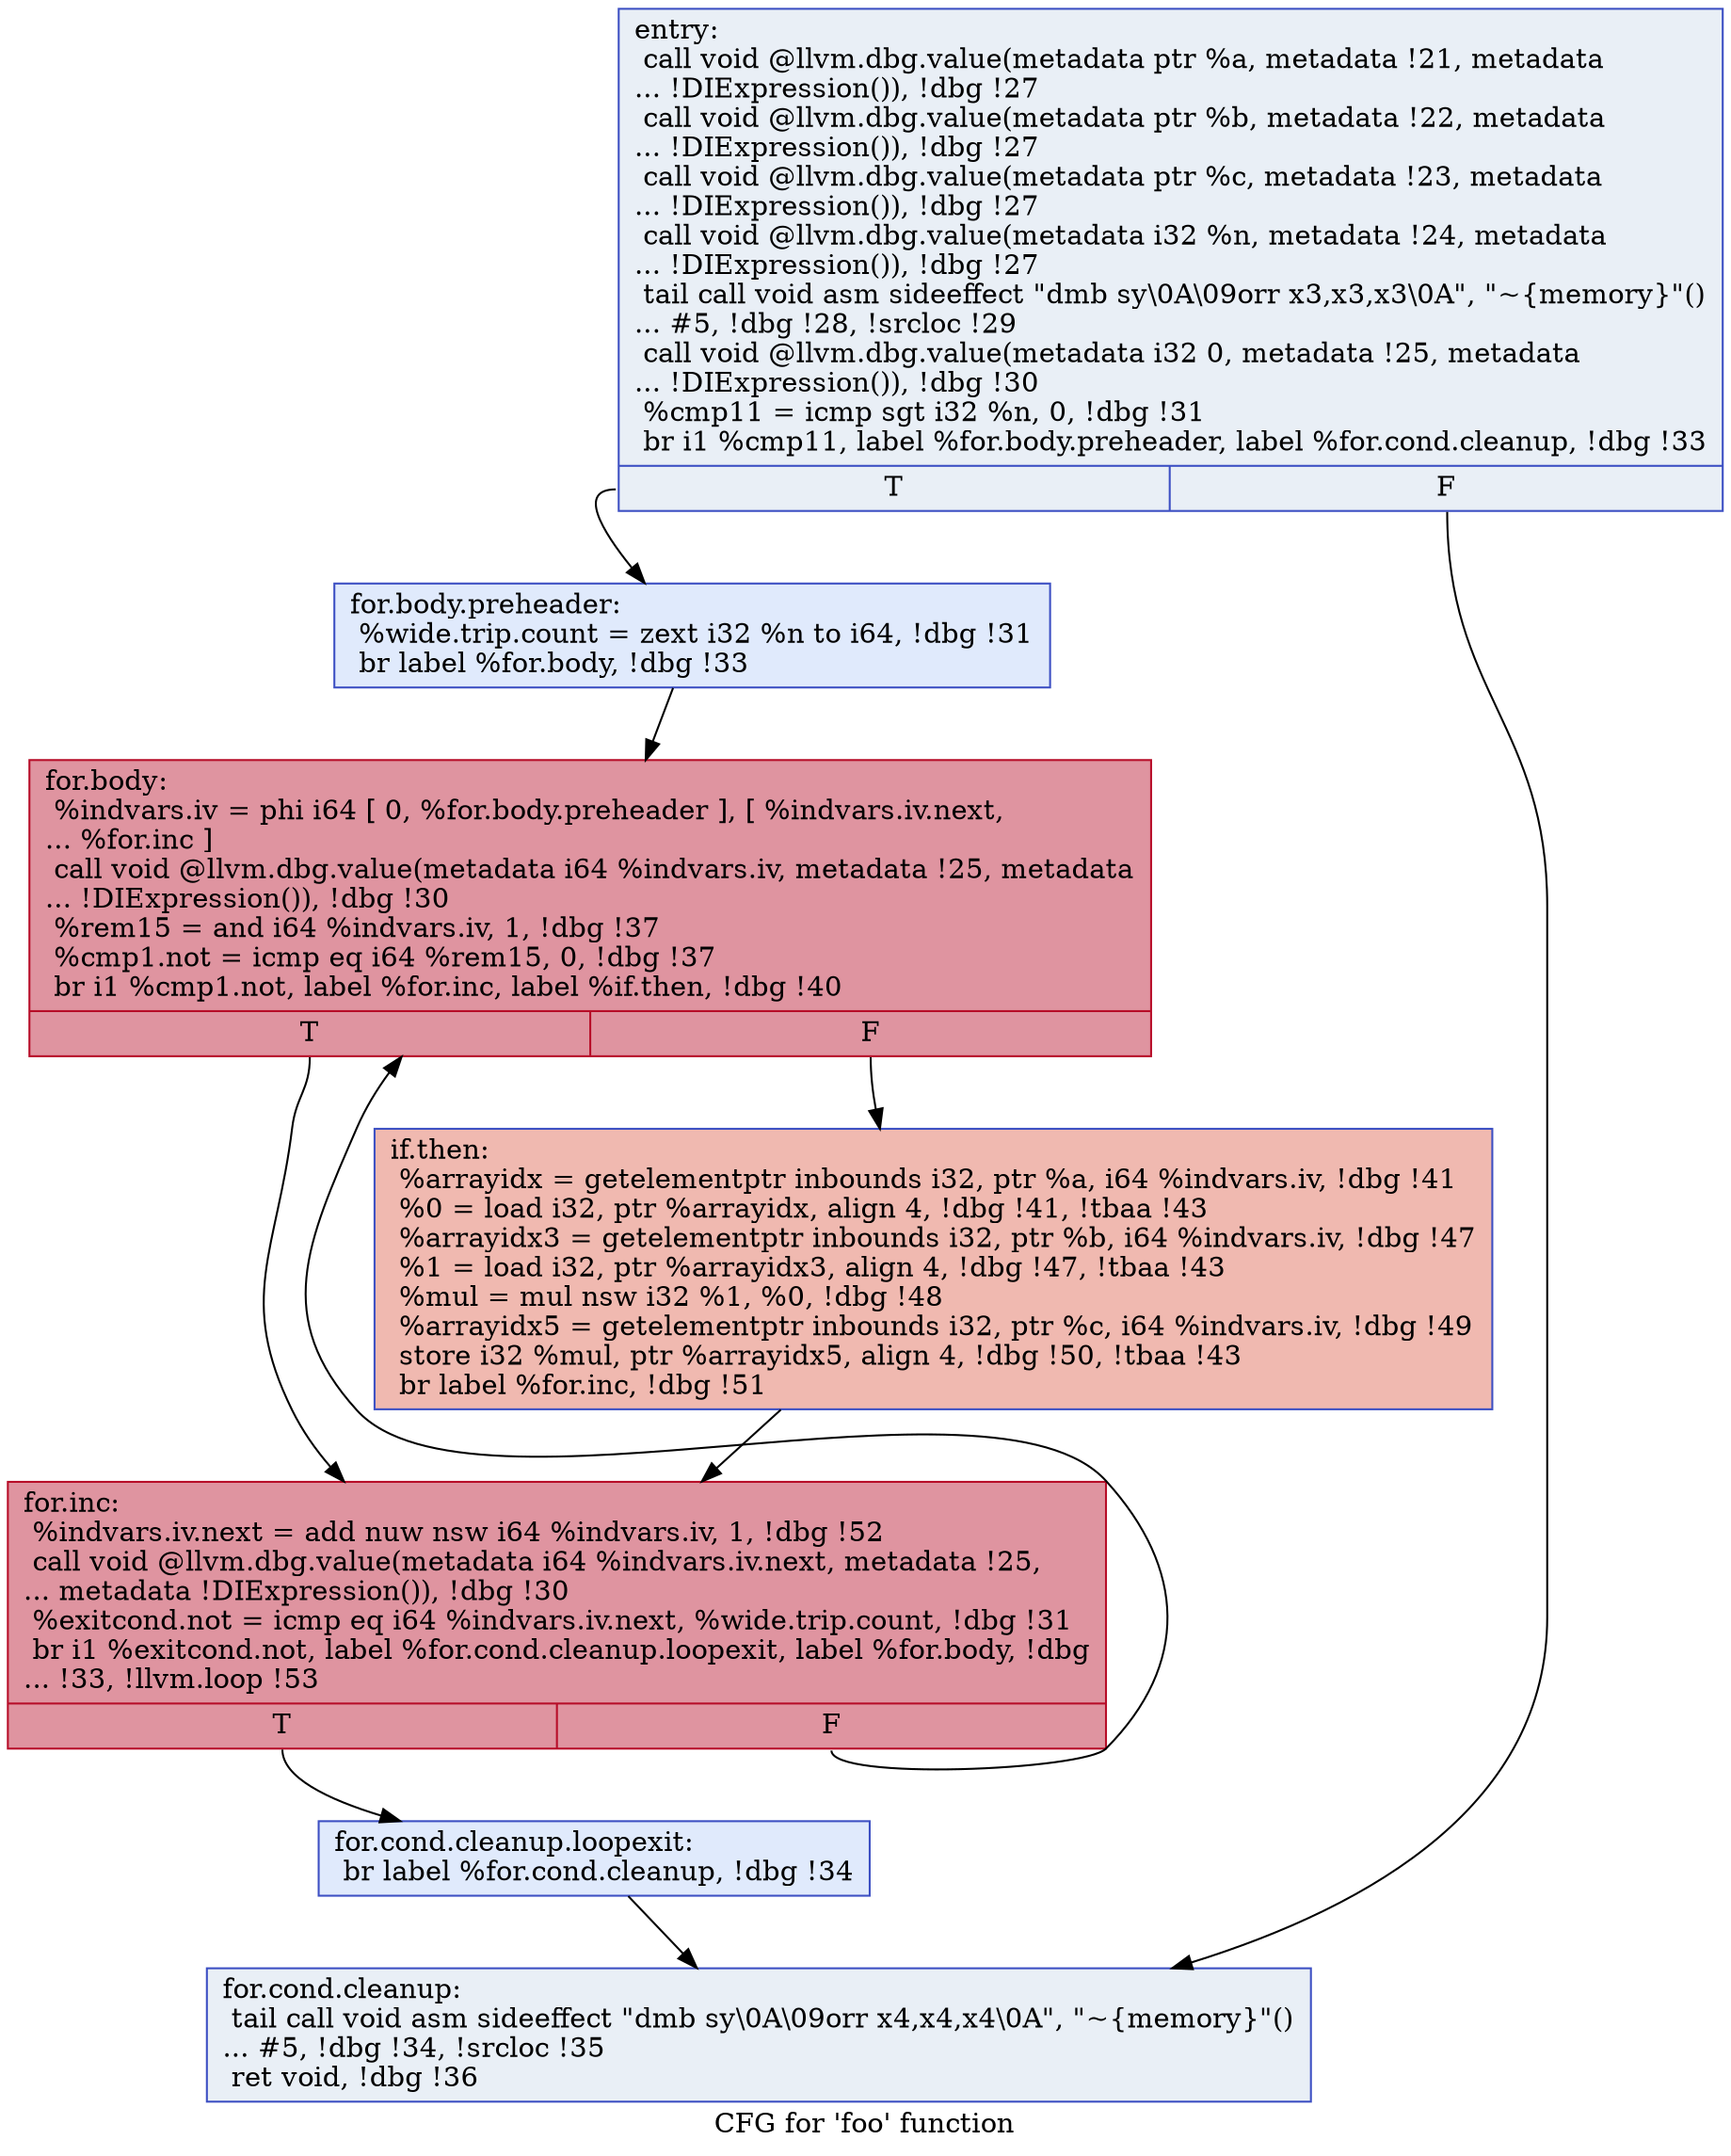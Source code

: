 digraph "CFG for 'foo' function" {
	label="CFG for 'foo' function";

	Node0x55c27cef8960 [shape=record,color="#3d50c3ff", style=filled, fillcolor="#cedaeb70",label="{entry:\l  call void @llvm.dbg.value(metadata ptr %a, metadata !21, metadata\l... !DIExpression()), !dbg !27\l  call void @llvm.dbg.value(metadata ptr %b, metadata !22, metadata\l... !DIExpression()), !dbg !27\l  call void @llvm.dbg.value(metadata ptr %c, metadata !23, metadata\l... !DIExpression()), !dbg !27\l  call void @llvm.dbg.value(metadata i32 %n, metadata !24, metadata\l... !DIExpression()), !dbg !27\l  tail call void asm sideeffect \"dmb sy\\0A\\09orr x3,x3,x3\\0A\", \"~\{memory\}\"()\l... #5, !dbg !28, !srcloc !29\l  call void @llvm.dbg.value(metadata i32 0, metadata !25, metadata\l... !DIExpression()), !dbg !30\l  %cmp11 = icmp sgt i32 %n, 0, !dbg !31\l  br i1 %cmp11, label %for.body.preheader, label %for.cond.cleanup, !dbg !33\l|{<s0>T|<s1>F}}"];
	Node0x55c27cef8960:s0 -> Node0x55c27cefbb80;
	Node0x55c27cef8960:s1 -> Node0x55c27cefbc20;
	Node0x55c27cefbb80 [shape=record,color="#3d50c3ff", style=filled, fillcolor="#b9d0f970",label="{for.body.preheader:                               \l  %wide.trip.count = zext i32 %n to i64, !dbg !31\l  br label %for.body, !dbg !33\l}"];
	Node0x55c27cefbb80 -> Node0x55c27cefc5b0;
	Node0x55c27cefccb0 [shape=record,color="#3d50c3ff", style=filled, fillcolor="#b9d0f970",label="{for.cond.cleanup.loopexit:                        \l  br label %for.cond.cleanup, !dbg !34\l}"];
	Node0x55c27cefccb0 -> Node0x55c27cefbc20;
	Node0x55c27cefbc20 [shape=record,color="#3d50c3ff", style=filled, fillcolor="#cedaeb70",label="{for.cond.cleanup:                                 \l  tail call void asm sideeffect \"dmb sy\\0A\\09orr x4,x4,x4\\0A\", \"~\{memory\}\"()\l... #5, !dbg !34, !srcloc !35\l  ret void, !dbg !36\l}"];
	Node0x55c27cefc5b0 [shape=record,color="#b70d28ff", style=filled, fillcolor="#b70d2870",label="{for.body:                                         \l  %indvars.iv = phi i64 [ 0, %for.body.preheader ], [ %indvars.iv.next,\l... %for.inc ]\l  call void @llvm.dbg.value(metadata i64 %indvars.iv, metadata !25, metadata\l... !DIExpression()), !dbg !30\l  %rem15 = and i64 %indvars.iv, 1, !dbg !37\l  %cmp1.not = icmp eq i64 %rem15, 0, !dbg !37\l  br i1 %cmp1.not, label %for.inc, label %if.then, !dbg !40\l|{<s0>T|<s1>F}}"];
	Node0x55c27cefc5b0:s0 -> Node0x55c27cefd9e0;
	Node0x55c27cefc5b0:s1 -> Node0x55c27cefec50;
	Node0x55c27cefec50 [shape=record,color="#3d50c3ff", style=filled, fillcolor="#de614d70",label="{if.then:                                          \l  %arrayidx = getelementptr inbounds i32, ptr %a, i64 %indvars.iv, !dbg !41\l  %0 = load i32, ptr %arrayidx, align 4, !dbg !41, !tbaa !43\l  %arrayidx3 = getelementptr inbounds i32, ptr %b, i64 %indvars.iv, !dbg !47\l  %1 = load i32, ptr %arrayidx3, align 4, !dbg !47, !tbaa !43\l  %mul = mul nsw i32 %1, %0, !dbg !48\l  %arrayidx5 = getelementptr inbounds i32, ptr %c, i64 %indvars.iv, !dbg !49\l  store i32 %mul, ptr %arrayidx5, align 4, !dbg !50, !tbaa !43\l  br label %for.inc, !dbg !51\l}"];
	Node0x55c27cefec50 -> Node0x55c27cefd9e0;
	Node0x55c27cefd9e0 [shape=record,color="#b70d28ff", style=filled, fillcolor="#b70d2870",label="{for.inc:                                          \l  %indvars.iv.next = add nuw nsw i64 %indvars.iv, 1, !dbg !52\l  call void @llvm.dbg.value(metadata i64 %indvars.iv.next, metadata !25,\l... metadata !DIExpression()), !dbg !30\l  %exitcond.not = icmp eq i64 %indvars.iv.next, %wide.trip.count, !dbg !31\l  br i1 %exitcond.not, label %for.cond.cleanup.loopexit, label %for.body, !dbg\l... !33, !llvm.loop !53\l|{<s0>T|<s1>F}}"];
	Node0x55c27cefd9e0:s0 -> Node0x55c27cefccb0;
	Node0x55c27cefd9e0:s1 -> Node0x55c27cefc5b0;
}
